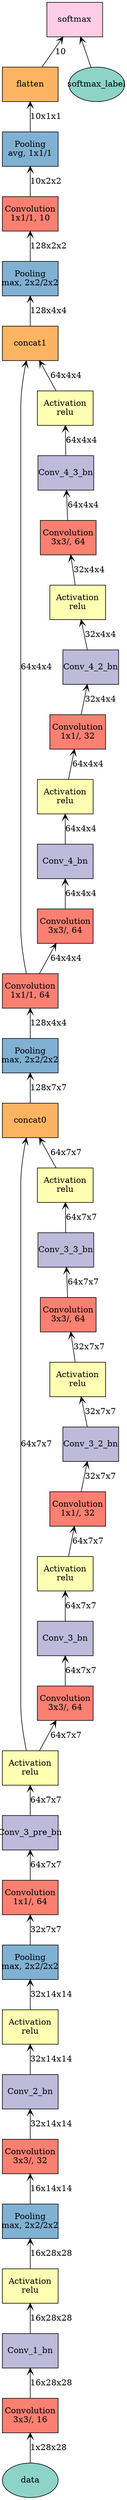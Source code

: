 digraph plot {
	data [label=data fillcolor="#8dd3c7" fixedsize=true height=0.8034 shape=oval style=filled width=1.3]
	Conv_1 [label="Convolution\n3x3/, 16" fillcolor="#fb8072" fixedsize=true height=0.8034 shape=box style=filled width=1.3]
	Conv_1_bn [label=Conv_1_bn fillcolor="#bebada" fixedsize=true height=0.8034 shape=box style=filled width=1.3]
	Conv_1_act [label="Activation\nrelu" fillcolor="#ffffb3" fixedsize=true height=0.8034 shape=box style=filled width=1.3]
	Conv_1_pooling [label="Pooling\nmax, 2x2/2x2" fillcolor="#80b1d3" fixedsize=true height=0.8034 shape=box style=filled width=1.3]
	Conv_2 [label="Convolution\n3x3/, 32" fillcolor="#fb8072" fixedsize=true height=0.8034 shape=box style=filled width=1.3]
	Conv_2_bn [label=Conv_2_bn fillcolor="#bebada" fixedsize=true height=0.8034 shape=box style=filled width=1.3]
	Conv_2_act [label="Activation\nrelu" fillcolor="#ffffb3" fixedsize=true height=0.8034 shape=box style=filled width=1.3]
	Conv_2_pooling [label="Pooling\nmax, 2x2/2x2" fillcolor="#80b1d3" fixedsize=true height=0.8034 shape=box style=filled width=1.3]
	Conv_3_pre [label="Convolution\n1x1/, 64" fillcolor="#fb8072" fixedsize=true height=0.8034 shape=box style=filled width=1.3]
	Conv_3_pre_bn [label=Conv_3_pre_bn fillcolor="#bebada" fixedsize=true height=0.8034 shape=box style=filled width=1.3]
	Conv_3_pre_act [label="Activation\nrelu" fillcolor="#ffffb3" fixedsize=true height=0.8034 shape=box style=filled width=1.3]
	Conv_3 [label="Convolution\n3x3/, 64" fillcolor="#fb8072" fixedsize=true height=0.8034 shape=box style=filled width=1.3]
	Conv_3_bn [label=Conv_3_bn fillcolor="#bebada" fixedsize=true height=0.8034 shape=box style=filled width=1.3]
	Conv_3_act [label="Activation\nrelu" fillcolor="#ffffb3" fixedsize=true height=0.8034 shape=box style=filled width=1.3]
	Conv_3_2 [label="Convolution\n1x1/, 32" fillcolor="#fb8072" fixedsize=true height=0.8034 shape=box style=filled width=1.3]
	Conv_3_2_bn [label=Conv_3_2_bn fillcolor="#bebada" fixedsize=true height=0.8034 shape=box style=filled width=1.3]
	Conv_3_2_act [label="Activation\nrelu" fillcolor="#ffffb3" fixedsize=true height=0.8034 shape=box style=filled width=1.3]
	Conv_3_3 [label="Convolution\n3x3/, 64" fillcolor="#fb8072" fixedsize=true height=0.8034 shape=box style=filled width=1.3]
	Conv_3_3_bn [label=Conv_3_3_bn fillcolor="#bebada" fixedsize=true height=0.8034 shape=box style=filled width=1.3]
	Conv_3_3_act [label="Activation\nrelu" fillcolor="#ffffb3" fixedsize=true height=0.8034 shape=box style=filled width=1.3]
	concat0 [label=concat0 fillcolor="#fdb462" fixedsize=true height=0.8034 shape=box style=filled width=1.3]
	Conv_3_pooling [label="Pooling\nmax, 2x2/2x2" fillcolor="#80b1d3" fixedsize=true height=0.8034 shape=box style=filled width=1.3]
	Conv_4_pre [label="Convolution\n1x1/1, 64" fillcolor="#fb8072" fixedsize=true height=0.8034 shape=box style=filled width=1.3]
	Conv_4 [label="Convolution\n3x3/, 64" fillcolor="#fb8072" fixedsize=true height=0.8034 shape=box style=filled width=1.3]
	Conv_4_bn [label=Conv_4_bn fillcolor="#bebada" fixedsize=true height=0.8034 shape=box style=filled width=1.3]
	Conv_4_act [label="Activation\nrelu" fillcolor="#ffffb3" fixedsize=true height=0.8034 shape=box style=filled width=1.3]
	Conv_4_2 [label="Convolution\n1x1/, 32" fillcolor="#fb8072" fixedsize=true height=0.8034 shape=box style=filled width=1.3]
	Conv_4_2_bn [label=Conv_4_2_bn fillcolor="#bebada" fixedsize=true height=0.8034 shape=box style=filled width=1.3]
	Conv_4_2_act [label="Activation\nrelu" fillcolor="#ffffb3" fixedsize=true height=0.8034 shape=box style=filled width=1.3]
	Conv_4_3 [label="Convolution\n3x3/, 64" fillcolor="#fb8072" fixedsize=true height=0.8034 shape=box style=filled width=1.3]
	Conv_4_3_bn [label=Conv_4_3_bn fillcolor="#bebada" fixedsize=true height=0.8034 shape=box style=filled width=1.3]
	Conv_4_3_act [label="Activation\nrelu" fillcolor="#ffffb3" fixedsize=true height=0.8034 shape=box style=filled width=1.3]
	concat1 [label=concat1 fillcolor="#fdb462" fixedsize=true height=0.8034 shape=box style=filled width=1.3]
	Conv_4_pooling [label="Pooling\nmax, 2x2/2x2" fillcolor="#80b1d3" fixedsize=true height=0.8034 shape=box style=filled width=1.3]
	Conv_5 [label="Convolution\n1x1/1, 10" fillcolor="#fb8072" fixedsize=true height=0.8034 shape=box style=filled width=1.3]
	Conv_5_pooling [label="Pooling\navg, 1x1/1" fillcolor="#80b1d3" fixedsize=true height=0.8034 shape=box style=filled width=1.3]
	flatten [label=flatten fillcolor="#fdb462" fixedsize=true height=0.8034 shape=box style=filled width=1.3]
	softmax_label [label=softmax_label fillcolor="#8dd3c7" fixedsize=true height=0.8034 shape=oval style=filled width=1.3]
	softmax [label=softmax fillcolor="#fccde5" fixedsize=true height=0.8034 shape=box style=filled width=1.3]
	Conv_1 -> data [label="1x28x28" arrowtail=open dir=back]
	Conv_1_bn -> Conv_1 [label="16x28x28" arrowtail=open dir=back]
	Conv_1_act -> Conv_1_bn [label="16x28x28" arrowtail=open dir=back]
	Conv_1_pooling -> Conv_1_act [label="16x28x28" arrowtail=open dir=back]
	Conv_2 -> Conv_1_pooling [label="16x14x14" arrowtail=open dir=back]
	Conv_2_bn -> Conv_2 [label="32x14x14" arrowtail=open dir=back]
	Conv_2_act -> Conv_2_bn [label="32x14x14" arrowtail=open dir=back]
	Conv_2_pooling -> Conv_2_act [label="32x14x14" arrowtail=open dir=back]
	Conv_3_pre -> Conv_2_pooling [label="32x7x7" arrowtail=open dir=back]
	Conv_3_pre_bn -> Conv_3_pre [label="64x7x7" arrowtail=open dir=back]
	Conv_3_pre_act -> Conv_3_pre_bn [label="64x7x7" arrowtail=open dir=back]
	Conv_3 -> Conv_3_pre_act [label="64x7x7" arrowtail=open dir=back]
	Conv_3_bn -> Conv_3 [label="64x7x7" arrowtail=open dir=back]
	Conv_3_act -> Conv_3_bn [label="64x7x7" arrowtail=open dir=back]
	Conv_3_2 -> Conv_3_act [label="64x7x7" arrowtail=open dir=back]
	Conv_3_2_bn -> Conv_3_2 [label="32x7x7" arrowtail=open dir=back]
	Conv_3_2_act -> Conv_3_2_bn [label="32x7x7" arrowtail=open dir=back]
	Conv_3_3 -> Conv_3_2_act [label="32x7x7" arrowtail=open dir=back]
	Conv_3_3_bn -> Conv_3_3 [label="64x7x7" arrowtail=open dir=back]
	Conv_3_3_act -> Conv_3_3_bn [label="64x7x7" arrowtail=open dir=back]
	concat0 -> Conv_3_3_act [label="64x7x7" arrowtail=open dir=back]
	concat0 -> Conv_3_pre_act [label="64x7x7" arrowtail=open dir=back]
	Conv_3_pooling -> concat0 [label="128x7x7" arrowtail=open dir=back]
	Conv_4_pre -> Conv_3_pooling [label="128x4x4" arrowtail=open dir=back]
	Conv_4 -> Conv_4_pre [label="64x4x4" arrowtail=open dir=back]
	Conv_4_bn -> Conv_4 [label="64x4x4" arrowtail=open dir=back]
	Conv_4_act -> Conv_4_bn [label="64x4x4" arrowtail=open dir=back]
	Conv_4_2 -> Conv_4_act [label="64x4x4" arrowtail=open dir=back]
	Conv_4_2_bn -> Conv_4_2 [label="32x4x4" arrowtail=open dir=back]
	Conv_4_2_act -> Conv_4_2_bn [label="32x4x4" arrowtail=open dir=back]
	Conv_4_3 -> Conv_4_2_act [label="32x4x4" arrowtail=open dir=back]
	Conv_4_3_bn -> Conv_4_3 [label="64x4x4" arrowtail=open dir=back]
	Conv_4_3_act -> Conv_4_3_bn [label="64x4x4" arrowtail=open dir=back]
	concat1 -> Conv_4_3_act [label="64x4x4" arrowtail=open dir=back]
	concat1 -> Conv_4_pre [label="64x4x4" arrowtail=open dir=back]
	Conv_4_pooling -> concat1 [label="128x4x4" arrowtail=open dir=back]
	Conv_5 -> Conv_4_pooling [label="128x2x2" arrowtail=open dir=back]
	Conv_5_pooling -> Conv_5 [label="10x2x2" arrowtail=open dir=back]
	flatten -> Conv_5_pooling [label="10x1x1" arrowtail=open dir=back]
	softmax -> flatten [label=10 arrowtail=open dir=back]
	softmax -> softmax_label [label="" arrowtail=open dir=back]
}

